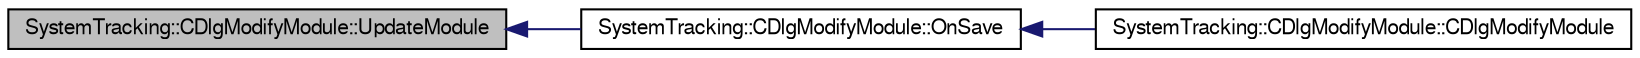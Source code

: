 digraph G
{
  edge [fontname="FreeSans",fontsize="10",labelfontname="FreeSans",labelfontsize="10"];
  node [fontname="FreeSans",fontsize="10",shape=record];
  rankdir="LR";
  Node1 [label="SystemTracking::CDlgModifyModule::UpdateModule",height=0.2,width=0.4,color="black", fillcolor="grey75", style="filled" fontcolor="black"];
  Node1 -> Node2 [dir="back",color="midnightblue",fontsize="10",style="solid",fontname="FreeSans"];
  Node2 [label="SystemTracking::CDlgModifyModule::OnSave",height=0.2,width=0.4,color="black", fillcolor="white", style="filled",URL="$classSystemTracking_1_1CDlgModifyModule.html#a40d5f80148402248ac92f0da646ed3ca",tooltip="Slot for save button."];
  Node2 -> Node3 [dir="back",color="midnightblue",fontsize="10",style="solid",fontname="FreeSans"];
  Node3 [label="SystemTracking::CDlgModifyModule::CDlgModifyModule",height=0.2,width=0.4,color="black", fillcolor="white", style="filled",URL="$classSystemTracking_1_1CDlgModifyModule.html#ac746c8efea735712323d23e010b2b06e",tooltip="Default constructor."];
}
